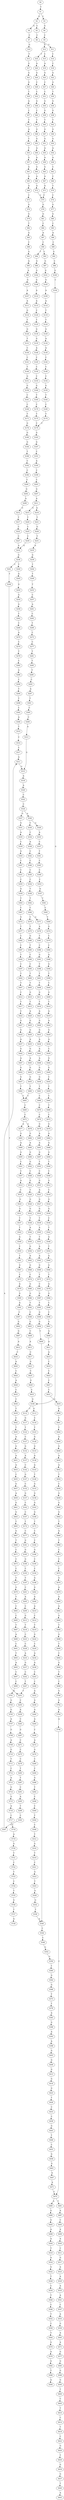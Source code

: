 strict digraph  {
	S0 -> S1 [ label = T ];
	S1 -> S2 [ label = G ];
	S1 -> S3 [ label = C ];
	S2 -> S4 [ label = A ];
	S2 -> S5 [ label = C ];
	S3 -> S6 [ label = G ];
	S4 -> S7 [ label = C ];
	S5 -> S8 [ label = C ];
	S6 -> S9 [ label = C ];
	S7 -> S10 [ label = G ];
	S8 -> S11 [ label = G ];
	S9 -> S12 [ label = G ];
	S10 -> S13 [ label = T ];
	S11 -> S14 [ label = C ];
	S12 -> S15 [ label = C ];
	S12 -> S16 [ label = T ];
	S13 -> S17 [ label = G ];
	S14 -> S18 [ label = C ];
	S15 -> S19 [ label = A ];
	S16 -> S20 [ label = A ];
	S17 -> S21 [ label = G ];
	S18 -> S22 [ label = G ];
	S19 -> S23 [ label = G ];
	S20 -> S24 [ label = G ];
	S21 -> S25 [ label = G ];
	S22 -> S26 [ label = G ];
	S23 -> S27 [ label = C ];
	S24 -> S28 [ label = C ];
	S25 -> S29 [ label = T ];
	S26 -> S30 [ label = T ];
	S27 -> S31 [ label = C ];
	S28 -> S32 [ label = C ];
	S29 -> S33 [ label = A ];
	S30 -> S34 [ label = G ];
	S31 -> S35 [ label = G ];
	S32 -> S36 [ label = G ];
	S33 -> S37 [ label = C ];
	S34 -> S38 [ label = G ];
	S35 -> S39 [ label = G ];
	S36 -> S40 [ label = C ];
	S37 -> S41 [ label = T ];
	S38 -> S42 [ label = T ];
	S39 -> S43 [ label = T ];
	S40 -> S44 [ label = T ];
	S41 -> S45 [ label = A ];
	S42 -> S46 [ label = G ];
	S43 -> S47 [ label = G ];
	S44 -> S48 [ label = G ];
	S45 -> S49 [ label = T ];
	S46 -> S50 [ label = G ];
	S47 -> S51 [ label = G ];
	S48 -> S52 [ label = G ];
	S49 -> S53 [ label = T ];
	S50 -> S54 [ label = A ];
	S51 -> S55 [ label = A ];
	S52 -> S56 [ label = A ];
	S53 -> S57 [ label = G ];
	S54 -> S58 [ label = A ];
	S55 -> S59 [ label = A ];
	S56 -> S60 [ label = A ];
	S57 -> S61 [ label = G ];
	S58 -> S62 [ label = C ];
	S59 -> S63 [ label = G ];
	S60 -> S64 [ label = G ];
	S61 -> S65 [ label = A ];
	S62 -> S66 [ label = C ];
	S63 -> S67 [ label = A ];
	S64 -> S68 [ label = A ];
	S65 -> S69 [ label = A ];
	S66 -> S70 [ label = T ];
	S67 -> S71 [ label = A ];
	S68 -> S72 [ label = A ];
	S69 -> S73 [ label = C ];
	S70 -> S74 [ label = C ];
	S71 -> S75 [ label = C ];
	S72 -> S75 [ label = C ];
	S73 -> S76 [ label = G ];
	S74 -> S77 [ label = G ];
	S75 -> S78 [ label = G ];
	S76 -> S79 [ label = G ];
	S77 -> S80 [ label = G ];
	S78 -> S81 [ label = G ];
	S79 -> S82 [ label = T ];
	S80 -> S83 [ label = C ];
	S81 -> S84 [ label = C ];
	S82 -> S85 [ label = A ];
	S83 -> S86 [ label = A ];
	S84 -> S87 [ label = A ];
	S85 -> S88 [ label = C ];
	S86 -> S89 [ label = C ];
	S87 -> S90 [ label = C ];
	S88 -> S91 [ label = G ];
	S89 -> S92 [ label = G ];
	S90 -> S93 [ label = C ];
	S90 -> S94 [ label = T ];
	S91 -> S95 [ label = A ];
	S92 -> S96 [ label = C ];
	S93 -> S97 [ label = G ];
	S94 -> S98 [ label = G ];
	S95 -> S99 [ label = A ];
	S96 -> S100 [ label = G ];
	S97 -> S101 [ label = G ];
	S98 -> S102 [ label = G ];
	S99 -> S103 [ label = G ];
	S100 -> S104 [ label = C ];
	S101 -> S105 [ label = G ];
	S102 -> S106 [ label = G ];
	S103 -> S107 [ label = A ];
	S104 -> S108 [ label = G ];
	S105 -> S109 [ label = A ];
	S106 -> S110 [ label = A ];
	S107 -> S111 [ label = A ];
	S108 -> S112 [ label = C ];
	S108 -> S113 [ label = G ];
	S109 -> S114 [ label = A ];
	S110 -> S115 [ label = A ];
	S111 -> S116 [ label = G ];
	S112 -> S117 [ label = G ];
	S113 -> S118 [ label = C ];
	S114 -> S119 [ label = T ];
	S115 -> S120 [ label = C ];
	S116 -> S121 [ label = T ];
	S117 -> S122 [ label = T ];
	S118 -> S123 [ label = T ];
	S119 -> S124 [ label = T ];
	S120 -> S125 [ label = T ];
	S121 -> S126 [ label = G ];
	S122 -> S127 [ label = C ];
	S123 -> S128 [ label = G ];
	S124 -> S129 [ label = G ];
	S125 -> S130 [ label = G ];
	S126 -> S131 [ label = T ];
	S127 -> S132 [ label = G ];
	S128 -> S133 [ label = G ];
	S129 -> S134 [ label = A ];
	S130 -> S135 [ label = G ];
	S131 -> S136 [ label = C ];
	S132 -> S137 [ label = A ];
	S133 -> S138 [ label = A ];
	S134 -> S139 [ label = A ];
	S135 -> S140 [ label = A ];
	S136 -> S141 [ label = C ];
	S137 -> S142 [ label = C ];
	S138 -> S143 [ label = A ];
	S139 -> S144 [ label = C ];
	S140 -> S145 [ label = C ];
	S141 -> S146 [ label = T ];
	S142 -> S147 [ label = G ];
	S143 -> S148 [ label = T ];
	S144 -> S149 [ label = C ];
	S145 -> S150 [ label = C ];
	S146 -> S151 [ label = G ];
	S147 -> S152 [ label = C ];
	S148 -> S153 [ label = G ];
	S149 -> S154 [ label = C ];
	S150 -> S155 [ label = C ];
	S151 -> S156 [ label = G ];
	S152 -> S157 [ label = G ];
	S153 -> S158 [ label = G ];
	S154 -> S159 [ label = G ];
	S155 -> S160 [ label = G ];
	S156 -> S161 [ label = C ];
	S157 -> S162 [ label = C ];
	S158 -> S163 [ label = G ];
	S159 -> S164 [ label = T ];
	S160 -> S165 [ label = T ];
	S161 -> S166 [ label = C ];
	S162 -> S167 [ label = C ];
	S163 -> S168 [ label = G ];
	S164 -> S169 [ label = C ];
	S165 -> S170 [ label = C ];
	S166 -> S171 [ label = T ];
	S167 -> S172 [ label = T ];
	S168 -> S173 [ label = T ];
	S169 -> S174 [ label = T ];
	S170 -> S175 [ label = T ];
	S171 -> S176 [ label = G ];
	S172 -> S177 [ label = C ];
	S173 -> S178 [ label = C ];
	S174 -> S179 [ label = C ];
	S175 -> S179 [ label = C ];
	S176 -> S180 [ label = G ];
	S177 -> S181 [ label = G ];
	S178 -> S182 [ label = C ];
	S179 -> S183 [ label = G ];
	S180 -> S184 [ label = G ];
	S181 -> S185 [ label = G ];
	S182 -> S186 [ label = G ];
	S183 -> S187 [ label = G ];
	S184 -> S188 [ label = T ];
	S185 -> S189 [ label = G ];
	S186 -> S190 [ label = C ];
	S187 -> S191 [ label = C ];
	S188 -> S192 [ label = C ];
	S189 -> S193 [ label = C ];
	S190 -> S194 [ label = C ];
	S191 -> S195 [ label = A ];
	S192 -> S196 [ label = C ];
	S193 -> S197 [ label = T ];
	S194 -> S198 [ label = G ];
	S195 -> S199 [ label = C ];
	S196 -> S200 [ label = C ];
	S197 -> S201 [ label = C ];
	S198 -> S202 [ label = G ];
	S199 -> S203 [ label = C ];
	S200 -> S204 [ label = G ];
	S201 -> S205 [ label = A ];
	S202 -> S206 [ label = A ];
	S203 -> S207 [ label = G ];
	S204 -> S208 [ label = A ];
	S205 -> S209 [ label = C ];
	S206 -> S210 [ label = A ];
	S207 -> S211 [ label = A ];
	S208 -> S212 [ label = G ];
	S209 -> S213 [ label = G ];
	S210 -> S214 [ label = C ];
	S211 -> S215 [ label = G ];
	S211 -> S216 [ label = A ];
	S212 -> S217 [ label = T ];
	S213 -> S218 [ label = T ];
	S214 -> S219 [ label = T ];
	S215 -> S220 [ label = T ];
	S216 -> S221 [ label = T ];
	S217 -> S222 [ label = C ];
	S218 -> S223 [ label = C ];
	S219 -> S224 [ label = G ];
	S220 -> S225 [ label = C ];
	S221 -> S226 [ label = G ];
	S222 -> S227 [ label = C ];
	S223 -> S228 [ label = C ];
	S224 -> S229 [ label = C ];
	S225 -> S230 [ label = C ];
	S226 -> S231 [ label = T ];
	S227 -> S232 [ label = A ];
	S228 -> S233 [ label = A ];
	S229 -> S234 [ label = A ];
	S230 -> S232 [ label = A ];
	S231 -> S235 [ label = A ];
	S232 -> S236 [ label = G ];
	S233 -> S237 [ label = G ];
	S234 -> S238 [ label = A ];
	S235 -> S239 [ label = G ];
	S236 -> S240 [ label = T ];
	S236 -> S241 [ label = C ];
	S237 -> S242 [ label = C ];
	S238 -> S243 [ label = C ];
	S239 -> S244 [ label = T ];
	S240 -> S245 [ label = A ];
	S241 -> S246 [ label = T ];
	S242 -> S247 [ label = T ];
	S243 -> S248 [ label = C ];
	S244 -> S249 [ label = T ];
	S245 -> S250 [ label = G ];
	S246 -> S251 [ label = T ];
	S247 -> S251 [ label = T ];
	S248 -> S252 [ label = A ];
	S249 -> S253 [ label = T ];
	S250 -> S254 [ label = G ];
	S251 -> S255 [ label = C ];
	S252 -> S256 [ label = G ];
	S253 -> S257 [ label = C ];
	S254 -> S258 [ label = G ];
	S255 -> S259 [ label = A ];
	S256 -> S260 [ label = A ];
	S257 -> S261 [ label = A ];
	S258 -> S262 [ label = T ];
	S259 -> S263 [ label = C ];
	S260 -> S264 [ label = A ];
	S261 -> S265 [ label = C ];
	S262 -> S266 [ label = C ];
	S263 -> S267 [ label = G ];
	S264 -> S268 [ label = C ];
	S265 -> S269 [ label = T ];
	S266 -> S270 [ label = A ];
	S267 -> S271 [ label = C ];
	S268 -> S272 [ label = A ];
	S269 -> S273 [ label = C ];
	S270 -> S274 [ label = C ];
	S271 -> S275 [ label = C ];
	S272 -> S276 [ label = G ];
	S273 -> S277 [ label = C ];
	S274 -> S278 [ label = T ];
	S275 -> S279 [ label = C ];
	S276 -> S280 [ label = C ];
	S277 -> S281 [ label = T ];
	S278 -> S282 [ label = C ];
	S279 -> S283 [ label = T ];
	S280 -> S284 [ label = C ];
	S281 -> S285 [ label = T ];
	S282 -> S286 [ label = G ];
	S283 -> S287 [ label = T ];
	S284 -> S288 [ label = G ];
	S285 -> S289 [ label = T ];
	S286 -> S290 [ label = C ];
	S287 -> S291 [ label = C ];
	S288 -> S292 [ label = T ];
	S289 -> S293 [ label = C ];
	S290 -> S294 [ label = T ];
	S291 -> S295 [ label = A ];
	S292 -> S296 [ label = C ];
	S293 -> S297 [ label = A ];
	S294 -> S298 [ label = T ];
	S295 -> S299 [ label = T ];
	S296 -> S300 [ label = C ];
	S297 -> S301 [ label = T ];
	S298 -> S302 [ label = C ];
	S299 -> S303 [ label = C ];
	S300 -> S304 [ label = T ];
	S301 -> S305 [ label = C ];
	S302 -> S306 [ label = A ];
	S303 -> S307 [ label = C ];
	S304 -> S308 [ label = C ];
	S305 -> S309 [ label = C ];
	S306 -> S310 [ label = T ];
	S307 -> S311 [ label = A ];
	S308 -> S312 [ label = T ];
	S309 -> S313 [ label = A ];
	S310 -> S314 [ label = C ];
	S311 -> S315 [ label = G ];
	S312 -> S316 [ label = G ];
	S313 -> S315 [ label = G ];
	S314 -> S317 [ label = C ];
	S315 -> S318 [ label = A ];
	S316 -> S319 [ label = T ];
	S317 -> S311 [ label = A ];
	S318 -> S320 [ label = A ];
	S319 -> S321 [ label = C ];
	S320 -> S322 [ label = C ];
	S321 -> S323 [ label = G ];
	S322 -> S324 [ label = C ];
	S323 -> S325 [ label = T ];
	S324 -> S326 [ label = A ];
	S324 -> S327 [ label = G ];
	S325 -> S328 [ label = G ];
	S326 -> S329 [ label = G ];
	S326 -> S330 [ label = C ];
	S327 -> S331 [ label = G ];
	S328 -> S332 [ label = G ];
	S329 -> S333 [ label = A ];
	S330 -> S334 [ label = C ];
	S331 -> S335 [ label = A ];
	S332 -> S336 [ label = T ];
	S333 -> S337 [ label = C ];
	S334 -> S338 [ label = A ];
	S335 -> S339 [ label = C ];
	S336 -> S340 [ label = A ];
	S337 -> S341 [ label = T ];
	S338 -> S342 [ label = C ];
	S339 -> S343 [ label = G ];
	S340 -> S344 [ label = C ];
	S341 -> S345 [ label = C ];
	S342 -> S346 [ label = C ];
	S343 -> S347 [ label = C ];
	S344 -> S348 [ label = C ];
	S345 -> S349 [ label = C ];
	S346 -> S350 [ label = C ];
	S347 -> S351 [ label = C ];
	S348 -> S352 [ label = G ];
	S349 -> S353 [ label = C ];
	S350 -> S354 [ label = C ];
	S351 -> S355 [ label = C ];
	S352 -> S356 [ label = G ];
	S353 -> S357 [ label = A ];
	S354 -> S358 [ label = T ];
	S355 -> S359 [ label = A ];
	S356 -> S360 [ label = T ];
	S357 -> S361 [ label = T ];
	S358 -> S362 [ label = T ];
	S359 -> S363 [ label = T ];
	S360 -> S364 [ label = G ];
	S361 -> S365 [ label = C ];
	S362 -> S366 [ label = C ];
	S363 -> S367 [ label = C ];
	S364 -> S368 [ label = G ];
	S365 -> S369 [ label = T ];
	S366 -> S370 [ label = C ];
	S366 -> S371 [ label = G ];
	S367 -> S372 [ label = G ];
	S368 -> S373 [ label = T ];
	S369 -> S374 [ label = G ];
	S370 -> S375 [ label = T ];
	S371 -> S376 [ label = A ];
	S372 -> S377 [ label = T ];
	S373 -> S378 [ label = T ];
	S374 -> S379 [ label = C ];
	S375 -> S380 [ label = G ];
	S376 -> S381 [ label = T ];
	S377 -> S382 [ label = C ];
	S378 -> S383 [ label = A ];
	S379 -> S384 [ label = C ];
	S380 -> S385 [ label = T ];
	S381 -> S386 [ label = C ];
	S382 -> S387 [ label = C ];
	S383 -> S388 [ label = G ];
	S384 -> S389 [ label = A ];
	S385 -> S390 [ label = C ];
	S386 -> S391 [ label = G ];
	S387 -> S392 [ label = T ];
	S388 -> S393 [ label = A ];
	S389 -> S394 [ label = G ];
	S390 -> S395 [ label = C ];
	S391 -> S396 [ label = T ];
	S392 -> S397 [ label = C ];
	S393 -> S398 [ label = A ];
	S394 -> S399 [ label = T ];
	S395 -> S400 [ label = T ];
	S396 -> S401 [ label = T ];
	S397 -> S402 [ label = T ];
	S398 -> S403 [ label = G ];
	S399 -> S404 [ label = C ];
	S400 -> S405 [ label = T ];
	S401 -> S406 [ label = T ];
	S402 -> S407 [ label = T ];
	S403 -> S408 [ label = G ];
	S404 -> S409 [ label = G ];
	S405 -> S410 [ label = G ];
	S406 -> S411 [ label = G ];
	S407 -> S412 [ label = C ];
	S408 -> S413 [ label = G ];
	S409 -> S414 [ label = T ];
	S410 -> S415 [ label = T ];
	S411 -> S416 [ label = T ];
	S412 -> S417 [ label = T ];
	S413 -> S418 [ label = G ];
	S414 -> S419 [ label = A ];
	S415 -> S420 [ label = A ];
	S416 -> S421 [ label = A ];
	S417 -> S422 [ label = C ];
	S418 -> S423 [ label = G ];
	S419 -> S424 [ label = A ];
	S420 -> S425 [ label = G ];
	S421 -> S426 [ label = G ];
	S422 -> S427 [ label = G ];
	S423 -> S428 [ label = T ];
	S424 -> S429 [ label = G ];
	S425 -> S430 [ label = G ];
	S426 -> S431 [ label = G ];
	S427 -> S432 [ label = G ];
	S428 -> S433 [ label = C ];
	S429 -> S434 [ label = A ];
	S430 -> S435 [ label = A ];
	S431 -> S436 [ label = A ];
	S432 -> S437 [ label = A ];
	S433 -> S438 [ label = C ];
	S434 -> S439 [ label = C ];
	S435 -> S440 [ label = G ];
	S436 -> S441 [ label = A ];
	S437 -> S442 [ label = G ];
	S438 -> S443 [ label = G ];
	S439 -> S444 [ label = G ];
	S440 -> S445 [ label = A ];
	S441 -> S446 [ label = A ];
	S442 -> S447 [ label = A ];
	S443 -> S448 [ label = T ];
	S444 -> S449 [ label = G ];
	S445 -> S450 [ label = G ];
	S446 -> S451 [ label = G ];
	S447 -> S452 [ label = G ];
	S448 -> S453 [ label = C ];
	S449 -> S454 [ label = C ];
	S450 -> S455 [ label = G ];
	S451 -> S456 [ label = G ];
	S452 -> S457 [ label = G ];
	S453 -> S458 [ label = G ];
	S454 -> S459 [ label = T ];
	S455 -> S460 [ label = T ];
	S456 -> S461 [ label = T ];
	S457 -> S462 [ label = T ];
	S458 -> S463 [ label = G ];
	S459 -> S464 [ label = C ];
	S460 -> S465 [ label = C ];
	S461 -> S466 [ label = C ];
	S462 -> S465 [ label = C ];
	S463 -> S467 [ label = A ];
	S464 -> S468 [ label = T ];
	S465 -> S469 [ label = C ];
	S466 -> S470 [ label = C ];
	S467 -> S471 [ label = A ];
	S468 -> S472 [ label = C ];
	S469 -> S473 [ label = C ];
	S470 -> S474 [ label = C ];
	S471 -> S475 [ label = C ];
	S472 -> S476 [ label = G ];
	S473 -> S477 [ label = A ];
	S473 -> S478 [ label = G ];
	S474 -> S479 [ label = G ];
	S475 -> S480 [ label = A ];
	S475 -> S481 [ label = T ];
	S476 -> S482 [ label = A ];
	S477 -> S483 [ label = G ];
	S478 -> S484 [ label = G ];
	S479 -> S485 [ label = A ];
	S480 -> S486 [ label = G ];
	S481 -> S487 [ label = A ];
	S482 -> S488 [ label = A ];
	S483 -> S489 [ label = A ];
	S484 -> S490 [ label = A ];
	S485 -> S491 [ label = A ];
	S486 -> S492 [ label = G ];
	S487 -> S493 [ label = C ];
	S488 -> S494 [ label = G ];
	S489 -> S495 [ label = G ];
	S490 -> S496 [ label = G ];
	S491 -> S497 [ label = G ];
	S492 -> S498 [ label = A ];
	S493 -> S499 [ label = A ];
	S494 -> S500 [ label = T ];
	S495 -> S501 [ label = C ];
	S496 -> S502 [ label = G ];
	S497 -> S503 [ label = T ];
	S498 -> S504 [ label = A ];
	S499 -> S505 [ label = A ];
	S500 -> S506 [ label = C ];
	S501 -> S507 [ label = C ];
	S502 -> S508 [ label = C ];
	S503 -> S509 [ label = C ];
	S504 -> S510 [ label = T ];
	S505 -> S511 [ label = C ];
	S506 -> S512 [ label = G ];
	S507 -> S513 [ label = A ];
	S508 -> S514 [ label = G ];
	S509 -> S515 [ label = G ];
	S510 -> S516 [ label = A ];
	S511 -> S517 [ label = G ];
	S512 -> S518 [ label = C ];
	S513 -> S519 [ label = C ];
	S514 -> S520 [ label = T ];
	S515 -> S521 [ label = A ];
	S516 -> S522 [ label = G ];
	S517 -> S523 [ label = A ];
	S518 -> S524 [ label = G ];
	S519 -> S525 [ label = G ];
	S520 -> S526 [ label = G ];
	S521 -> S527 [ label = G ];
	S522 -> S528 [ label = T ];
	S523 -> S529 [ label = A ];
	S524 -> S530 [ label = G ];
	S525 -> S531 [ label = G ];
	S526 -> S532 [ label = G ];
	S527 -> S533 [ label = G ];
	S528 -> S534 [ label = C ];
	S529 -> S535 [ label = A ];
	S530 -> S536 [ label = C ];
	S531 -> S537 [ label = T ];
	S532 -> S538 [ label = T ];
	S533 -> S539 [ label = T ];
	S534 -> S540 [ label = T ];
	S535 -> S541 [ label = A ];
	S536 -> S542 [ label = T ];
	S537 -> S543 [ label = T ];
	S538 -> S544 [ label = A ];
	S539 -> S545 [ label = A ];
	S540 -> S546 [ label = C ];
	S541 -> S547 [ label = C ];
	S542 -> S548 [ label = A ];
	S543 -> S549 [ label = A ];
	S544 -> S550 [ label = T ];
	S545 -> S551 [ label = T ];
	S546 -> S552 [ label = T ];
	S547 -> S553 [ label = A ];
	S548 -> S554 [ label = T ];
	S549 -> S555 [ label = C ];
	S550 -> S556 [ label = G ];
	S551 -> S557 [ label = A ];
	S552 -> S558 [ label = C ];
	S553 -> S559 [ label = G ];
	S554 -> S560 [ label = A ];
	S555 -> S561 [ label = T ];
	S556 -> S562 [ label = A ];
	S557 -> S563 [ label = A ];
	S558 -> S564 [ label = T ];
	S559 -> S565 [ label = A ];
	S560 -> S566 [ label = G ];
	S561 -> S567 [ label = G ];
	S562 -> S568 [ label = G ];
	S563 -> S569 [ label = G ];
	S564 -> S570 [ label = G ];
	S565 -> S571 [ label = A ];
	S566 -> S572 [ label = T ];
	S567 -> S573 [ label = C ];
	S568 -> S574 [ label = C ];
	S569 -> S575 [ label = T ];
	S570 -> S576 [ label = A ];
	S571 -> S577 [ label = G ];
	S572 -> S578 [ label = A ];
	S573 -> S579 [ label = A ];
	S574 -> S580 [ label = G ];
	S575 -> S581 [ label = C ];
	S576 -> S582 [ label = G ];
	S577 -> S583 [ label = G ];
	S578 -> S584 [ label = G ];
	S579 -> S585 [ label = G ];
	S580 -> S586 [ label = G ];
	S581 -> S587 [ label = G ];
	S582 -> S588 [ label = T ];
	S583 -> S589 [ label = G ];
	S584 -> S590 [ label = C ];
	S585 -> S591 [ label = A ];
	S586 -> S592 [ label = T ];
	S587 -> S593 [ label = T ];
	S588 -> S594 [ label = A ];
	S589 -> S595 [ label = G ];
	S590 -> S596 [ label = C ];
	S591 -> S597 [ label = C ];
	S592 -> S598 [ label = C ];
	S593 -> S599 [ label = G ];
	S595 -> S600 [ label = T ];
	S596 -> S601 [ label = G ];
	S597 -> S602 [ label = G ];
	S598 -> S603 [ label = G ];
	S599 -> S604 [ label = G ];
	S600 -> S605 [ label = C ];
	S601 -> S606 [ label = A ];
	S602 -> S607 [ label = G ];
	S603 -> S608 [ label = C ];
	S604 -> S609 [ label = T ];
	S605 -> S610 [ label = T ];
	S606 -> S611 [ label = A ];
	S607 -> S612 [ label = A ];
	S608 -> S613 [ label = A ];
	S609 -> S340 [ label = A ];
	S610 -> S614 [ label = C ];
	S611 -> S615 [ label = A ];
	S612 -> S616 [ label = C ];
	S613 -> S617 [ label = C ];
	S614 -> S618 [ label = T ];
	S615 -> S619 [ label = C ];
	S616 -> S620 [ label = A ];
	S617 -> S621 [ label = G ];
	S618 -> S622 [ label = C ];
	S619 -> S623 [ label = C ];
	S620 -> S624 [ label = C ];
	S621 -> S625 [ label = C ];
	S622 -> S626 [ label = G ];
	S623 -> S627 [ label = C ];
	S624 -> S628 [ label = A ];
	S625 -> S629 [ label = G ];
	S626 -> S630 [ label = T ];
	S627 -> S631 [ label = C ];
	S628 -> S632 [ label = C ];
	S629 -> S633 [ label = C ];
	S630 -> S634 [ label = G ];
	S631 -> S635 [ label = G ];
	S632 -> S636 [ label = C ];
	S633 -> S108 [ label = G ];
	S634 -> S637 [ label = G ];
	S635 -> S638 [ label = A ];
	S636 -> S639 [ label = T ];
	S637 -> S640 [ label = T ];
	S638 -> S641 [ label = C ];
	S639 -> S642 [ label = C ];
	S640 -> S643 [ label = A ];
	S641 -> S644 [ label = T ];
	S642 -> S645 [ label = T ];
	S644 -> S646 [ label = A ];
	S645 -> S647 [ label = A ];
	S646 -> S648 [ label = G ];
	S647 -> S649 [ label = G ];
	S648 -> S650 [ label = A ];
	S649 -> S651 [ label = A ];
	S650 -> S652 [ label = A ];
	S651 -> S653 [ label = A ];
	S652 -> S654 [ label = T ];
	S653 -> S655 [ label = C ];
	S654 -> S656 [ label = C ];
	S655 -> S657 [ label = G ];
	S656 -> S658 [ label = G ];
	S657 -> S659 [ label = A ];
	S658 -> S660 [ label = G ];
	S659 -> S661 [ label = G ];
	S660 -> S662 [ label = G ];
	S661 -> S663 [ label = G ];
	S662 -> S664 [ label = T ];
	S663 -> S665 [ label = T ];
	S664 -> S666 [ label = A ];
	S665 -> S667 [ label = G ];
	S666 -> S668 [ label = T ];
	S667 -> S669 [ label = T ];
	S668 -> S670 [ label = C ];
	S669 -> S671 [ label = C ];
	S670 -> S672 [ label = C ];
	S671 -> S673 [ label = C ];
	S672 -> S674 [ label = C ];
	S673 -> S675 [ label = C ];
	S674 -> S676 [ label = G ];
	S675 -> S677 [ label = T ];
	S676 -> S678 [ label = A ];
	S677 -> S679 [ label = G ];
	S678 -> S680 [ label = A ];
	S679 -> S681 [ label = T ];
	S680 -> S682 [ label = A ];
	S681 -> S683 [ label = C ];
	S682 -> S684 [ label = G ];
	S683 -> S685 [ label = C ];
	S684 -> S686 [ label = T ];
	S685 -> S687 [ label = T ];
	S686 -> S688 [ label = G ];
	S687 -> S689 [ label = A ];
	S688 -> S690 [ label = T ];
	S689 -> S691 [ label = C ];
	S690 -> S692 [ label = C ];
	S691 -> S693 [ label = T ];
	S692 -> S694 [ label = G ];
	S693 -> S695 [ label = A ];
	S694 -> S696 [ label = T ];
	S695 -> S697 [ label = C ];
	S696 -> S698 [ label = C ];
	S697 -> S699 [ label = C ];
	S698 -> S700 [ label = G ];
	S699 -> S701 [ label = A ];
	S700 -> S702 [ label = G ];
	S701 -> S703 [ label = G ];
	S702 -> S704 [ label = A ];
	S703 -> S705 [ label = G ];
	S704 -> S706 [ label = A ];
	S705 -> S707 [ label = A ];
	S706 -> S475 [ label = C ];
	S707 -> S708 [ label = G ];
	S708 -> S709 [ label = A ];
	S709 -> S710 [ label = G ];
	S710 -> S711 [ label = T ];
	S711 -> S712 [ label = C ];
	S712 -> S713 [ label = A ];
	S713 -> S714 [ label = G ];
	S714 -> S715 [ label = G ];
	S715 -> S716 [ label = A ];
	S716 -> S717 [ label = C ];
	S717 -> S718 [ label = C ];
	S718 -> S719 [ label = A ];
	S719 -> S720 [ label = G ];
	S720 -> S721 [ label = T ];
	S721 -> S722 [ label = C ];
	S722 -> S723 [ label = T ];
	S723 -> S724 [ label = C ];
	S724 -> S725 [ label = T ];
	S725 -> S726 [ label = G ];
	S726 -> S727 [ label = T ];
	S727 -> S728 [ label = A ];
}
